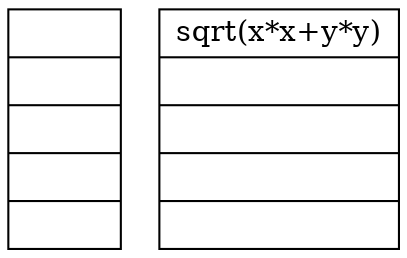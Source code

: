 digraph G {
        node[shape=record];

        operators[label="{ | | | | }"];
        operands[label="{ sqrt(x*x+y*y) | | | | }"];
}